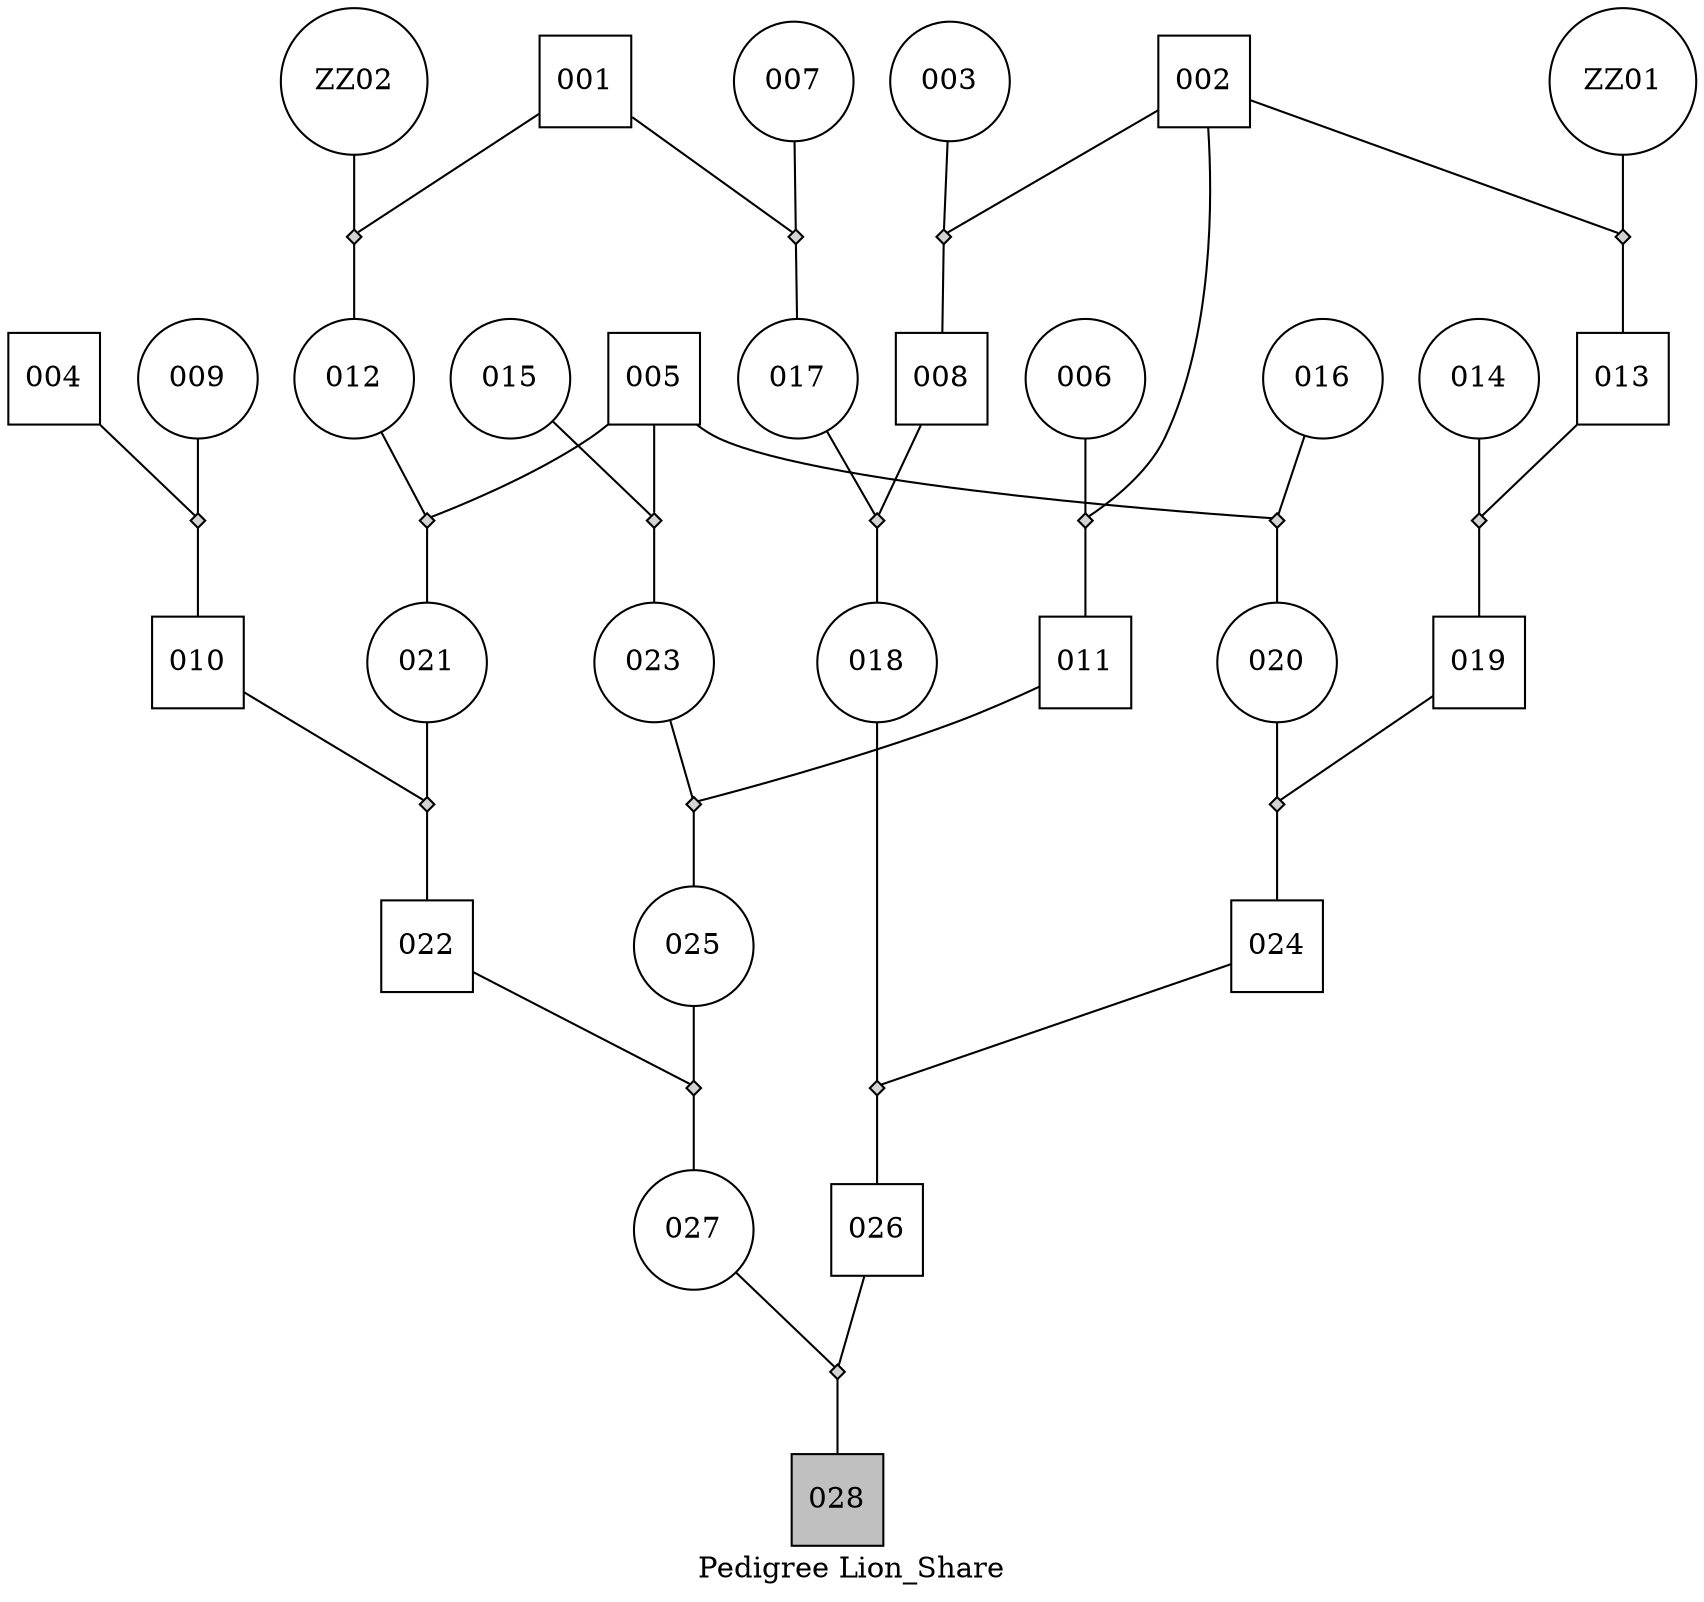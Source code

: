 /*
lion_share
http://www.graphviz.org/Gallery/directed/lion_share.html
*/
##"A few people in the field of genetics are using dot to draw "marriage node diagram"  pedigree drawings.  Here is one I have done of a test pedigree from the FTREE pedigree drawing package (Lion Share was a racehorse)." Contributed by David Duffy.

##Command to get the layout: "dot -Tpng thisfile > thisfile.png"

digraph Ped_Lion_Share           {
# page = "8.2677165,11.692913" ;
ratio = "auto" ;
mincross = 2.0 ;
label = "Pedigree Lion_Share" ;

"001" [shape=box     , regular=1,style=filled,fillcolor=white   ] ;
"002" [shape=box     , regular=1,style=filled,fillcolor=white   ] ;
"003" [shape=circle  , regular=1,style=filled,fillcolor=white   ] ;
"004" [shape=box     , regular=1,style=filled,fillcolor=white   ] ;
"005" [shape=box     , regular=1,style=filled,fillcolor=white   ] ;
"006" [shape=circle  , regular=1,style=filled,fillcolor=white   ] ;
"007" [shape=circle  , regular=1,style=filled,fillcolor=white   ] ;
"009" [shape=circle  , regular=1,style=filled,fillcolor=white   ] ;
"014" [shape=circle  , regular=1,style=filled,fillcolor=white   ] ;
"015" [shape=circle  , regular=1,style=filled,fillcolor=white   ] ;
"016" [shape=circle  , regular=1,style=filled,fillcolor=white   ] ;
"ZZ01" [shape=circle  , regular=1,style=filled,fillcolor=white   ] ;
"ZZ02" [shape=circle  , regular=1,style=filled,fillcolor=white   ] ;
"017" [shape=circle  , regular=1,style=filled,fillcolor=white   ] ;
"012" [shape=circle  , regular=1,style=filled,fillcolor=white   ] ;
"008" [shape=box     , regular=1,style=filled,fillcolor=white   ] ;
"011" [shape=box     , regular=1,style=filled,fillcolor=white   ] ;
"013" [shape=box     , regular=1,style=filled,fillcolor=white   ] ;
"010" [shape=box     , regular=1,style=filled,fillcolor=white   ] ;
"023" [shape=circle  , regular=1,style=filled,fillcolor=white   ] ;
"020" [shape=circle  , regular=1,style=filled,fillcolor=white   ] ;
"021" [shape=circle  , regular=1,style=filled,fillcolor=white   ] ;
"018" [shape=circle  , regular=1,style=filled,fillcolor=white   ] ;
"025" [shape=circle  , regular=1,style=filled,fillcolor=white   ] ;
"019" [shape=box     , regular=1,style=filled,fillcolor=white   ] ;
"022" [shape=box     , regular=1,style=filled,fillcolor=white   ] ;
"024" [shape=box     , regular=1,style=filled,fillcolor=white   ] ;
"027" [shape=circle  , regular=1,style=filled,fillcolor=white   ] ;
"026" [shape=box     , regular=1,style=filled,fillcolor=white   ] ;
"028" [shape=box     , regular=1,style=filled,fillcolor=grey    ] ;
"marr0001" [shape=diamond,style=filled,label="",height=.1,width=.1] ;
"001" -> "marr0001" [dir=none,weight=1] ;
"007" -> "marr0001" [dir=none,weight=1] ;
"marr0001" -> "017" [dir=none, weight=2] ;
"marr0002" [shape=diamond,style=filled,label="",height=.1,width=.1] ;
"001" -> "marr0002" [dir=none,weight=1] ;
"ZZ02" -> "marr0002" [dir=none,weight=1] ;
"marr0002" -> "012" [dir=none, weight=2] ;
"marr0003" [shape=diamond,style=filled,label="",height=.1,width=.1] ;
"002" -> "marr0003" [dir=none,weight=1] ;
"003" -> "marr0003" [dir=none,weight=1] ;
"marr0003" -> "008" [dir=none, weight=2] ;
"marr0004" [shape=diamond,style=filled,label="",height=.1,width=.1] ;
"002" -> "marr0004" [dir=none,weight=1] ;
"006" -> "marr0004" [dir=none,weight=1] ;
"marr0004" -> "011" [dir=none, weight=2] ;
"marr0005" [shape=diamond,style=filled,label="",height=.1,width=.1] ;
"002" -> "marr0005" [dir=none,weight=1] ;
"ZZ01" -> "marr0005" [dir=none,weight=1] ;
"marr0005" -> "013" [dir=none, weight=2] ;
"marr0006" [shape=diamond,style=filled,label="",height=.1,width=.1] ;
"004" -> "marr0006" [dir=none,weight=1] ;
"009" -> "marr0006" [dir=none,weight=1] ;
"marr0006" -> "010" [dir=none, weight=2] ;
"marr0007" [shape=diamond,style=filled,label="",height=.1,width=.1] ;
"005" -> "marr0007" [dir=none,weight=1] ;
"015" -> "marr0007" [dir=none,weight=1] ;
"marr0007" -> "023" [dir=none, weight=2] ;
"marr0008" [shape=diamond,style=filled,label="",height=.1,width=.1] ;
"005" -> "marr0008" [dir=none,weight=1] ;
"016" -> "marr0008" [dir=none,weight=1] ;
"marr0008" -> "020" [dir=none, weight=2] ;
"marr0009" [shape=diamond,style=filled,label="",height=.1,width=.1] ;
"005" -> "marr0009" [dir=none,weight=1] ;
"012" -> "marr0009" [dir=none,weight=1] ;
"marr0009" -> "021" [dir=none, weight=2] ;
"marr0010" [shape=diamond,style=filled,label="",height=.1,width=.1] ;
"008" -> "marr0010" [dir=none,weight=1] ;
"017" -> "marr0010" [dir=none,weight=1] ;
"marr0010" -> "018" [dir=none, weight=2] ;
"marr0011" [shape=diamond,style=filled,label="",height=.1,width=.1] ;
"011" -> "marr0011" [dir=none,weight=1] ;
"023" -> "marr0011" [dir=none,weight=1] ;
"marr0011" -> "025" [dir=none, weight=2] ;
"marr0012" [shape=diamond,style=filled,label="",height=.1,width=.1] ;
"013" -> "marr0012" [dir=none,weight=1] ;
"014" -> "marr0012" [dir=none,weight=1] ;
"marr0012" -> "019" [dir=none, weight=2] ;
"marr0013" [shape=diamond,style=filled,label="",height=.1,width=.1] ;
"010" -> "marr0013" [dir=none,weight=1] ;
"021" -> "marr0013" [dir=none,weight=1] ;
"marr0013" -> "022" [dir=none, weight=2] ;
"marr0014" [shape=diamond,style=filled,label="",height=.1,width=.1] ;
"019" -> "marr0014" [dir=none,weight=1] ;
"020" -> "marr0014" [dir=none,weight=1] ;
"marr0014" -> "024" [dir=none, weight=2] ;
"marr0015" [shape=diamond,style=filled,label="",height=.1,width=.1] ;
"022" -> "marr0015" [dir=none,weight=1] ;
"025" -> "marr0015" [dir=none,weight=1] ;
"marr0015" -> "027" [dir=none, weight=2] ;
"marr0016" [shape=diamond,style=filled,label="",height=.1,width=.1] ;
"024" -> "marr0016" [dir=none,weight=1] ;
"018" -> "marr0016" [dir=none,weight=1] ;
"marr0016" -> "026" [dir=none, weight=2] ;
"marr0017" [shape=diamond,style=filled,label="",height=.1,width=.1] ;
"026" -> "marr0017" [dir=none,weight=1] ;
"027" -> "marr0017" [dir=none,weight=1] ;
"marr0017" -> "028" [dir=none, weight=2] ;
}

